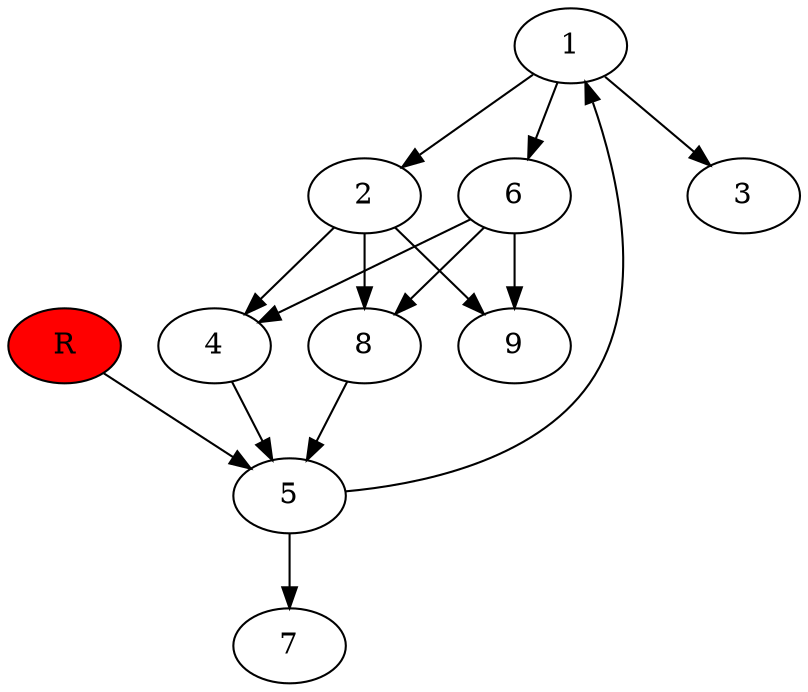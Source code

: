 digraph prb29284 {
	1
	2
	3
	4
	5
	6
	7
	8
	R [fillcolor="#ff0000" style=filled]
	1 -> 2
	1 -> 3
	1 -> 6
	2 -> 4
	2 -> 8
	2 -> 9
	4 -> 5
	5 -> 1
	5 -> 7
	6 -> 4
	6 -> 8
	6 -> 9
	8 -> 5
	R -> 5
}
